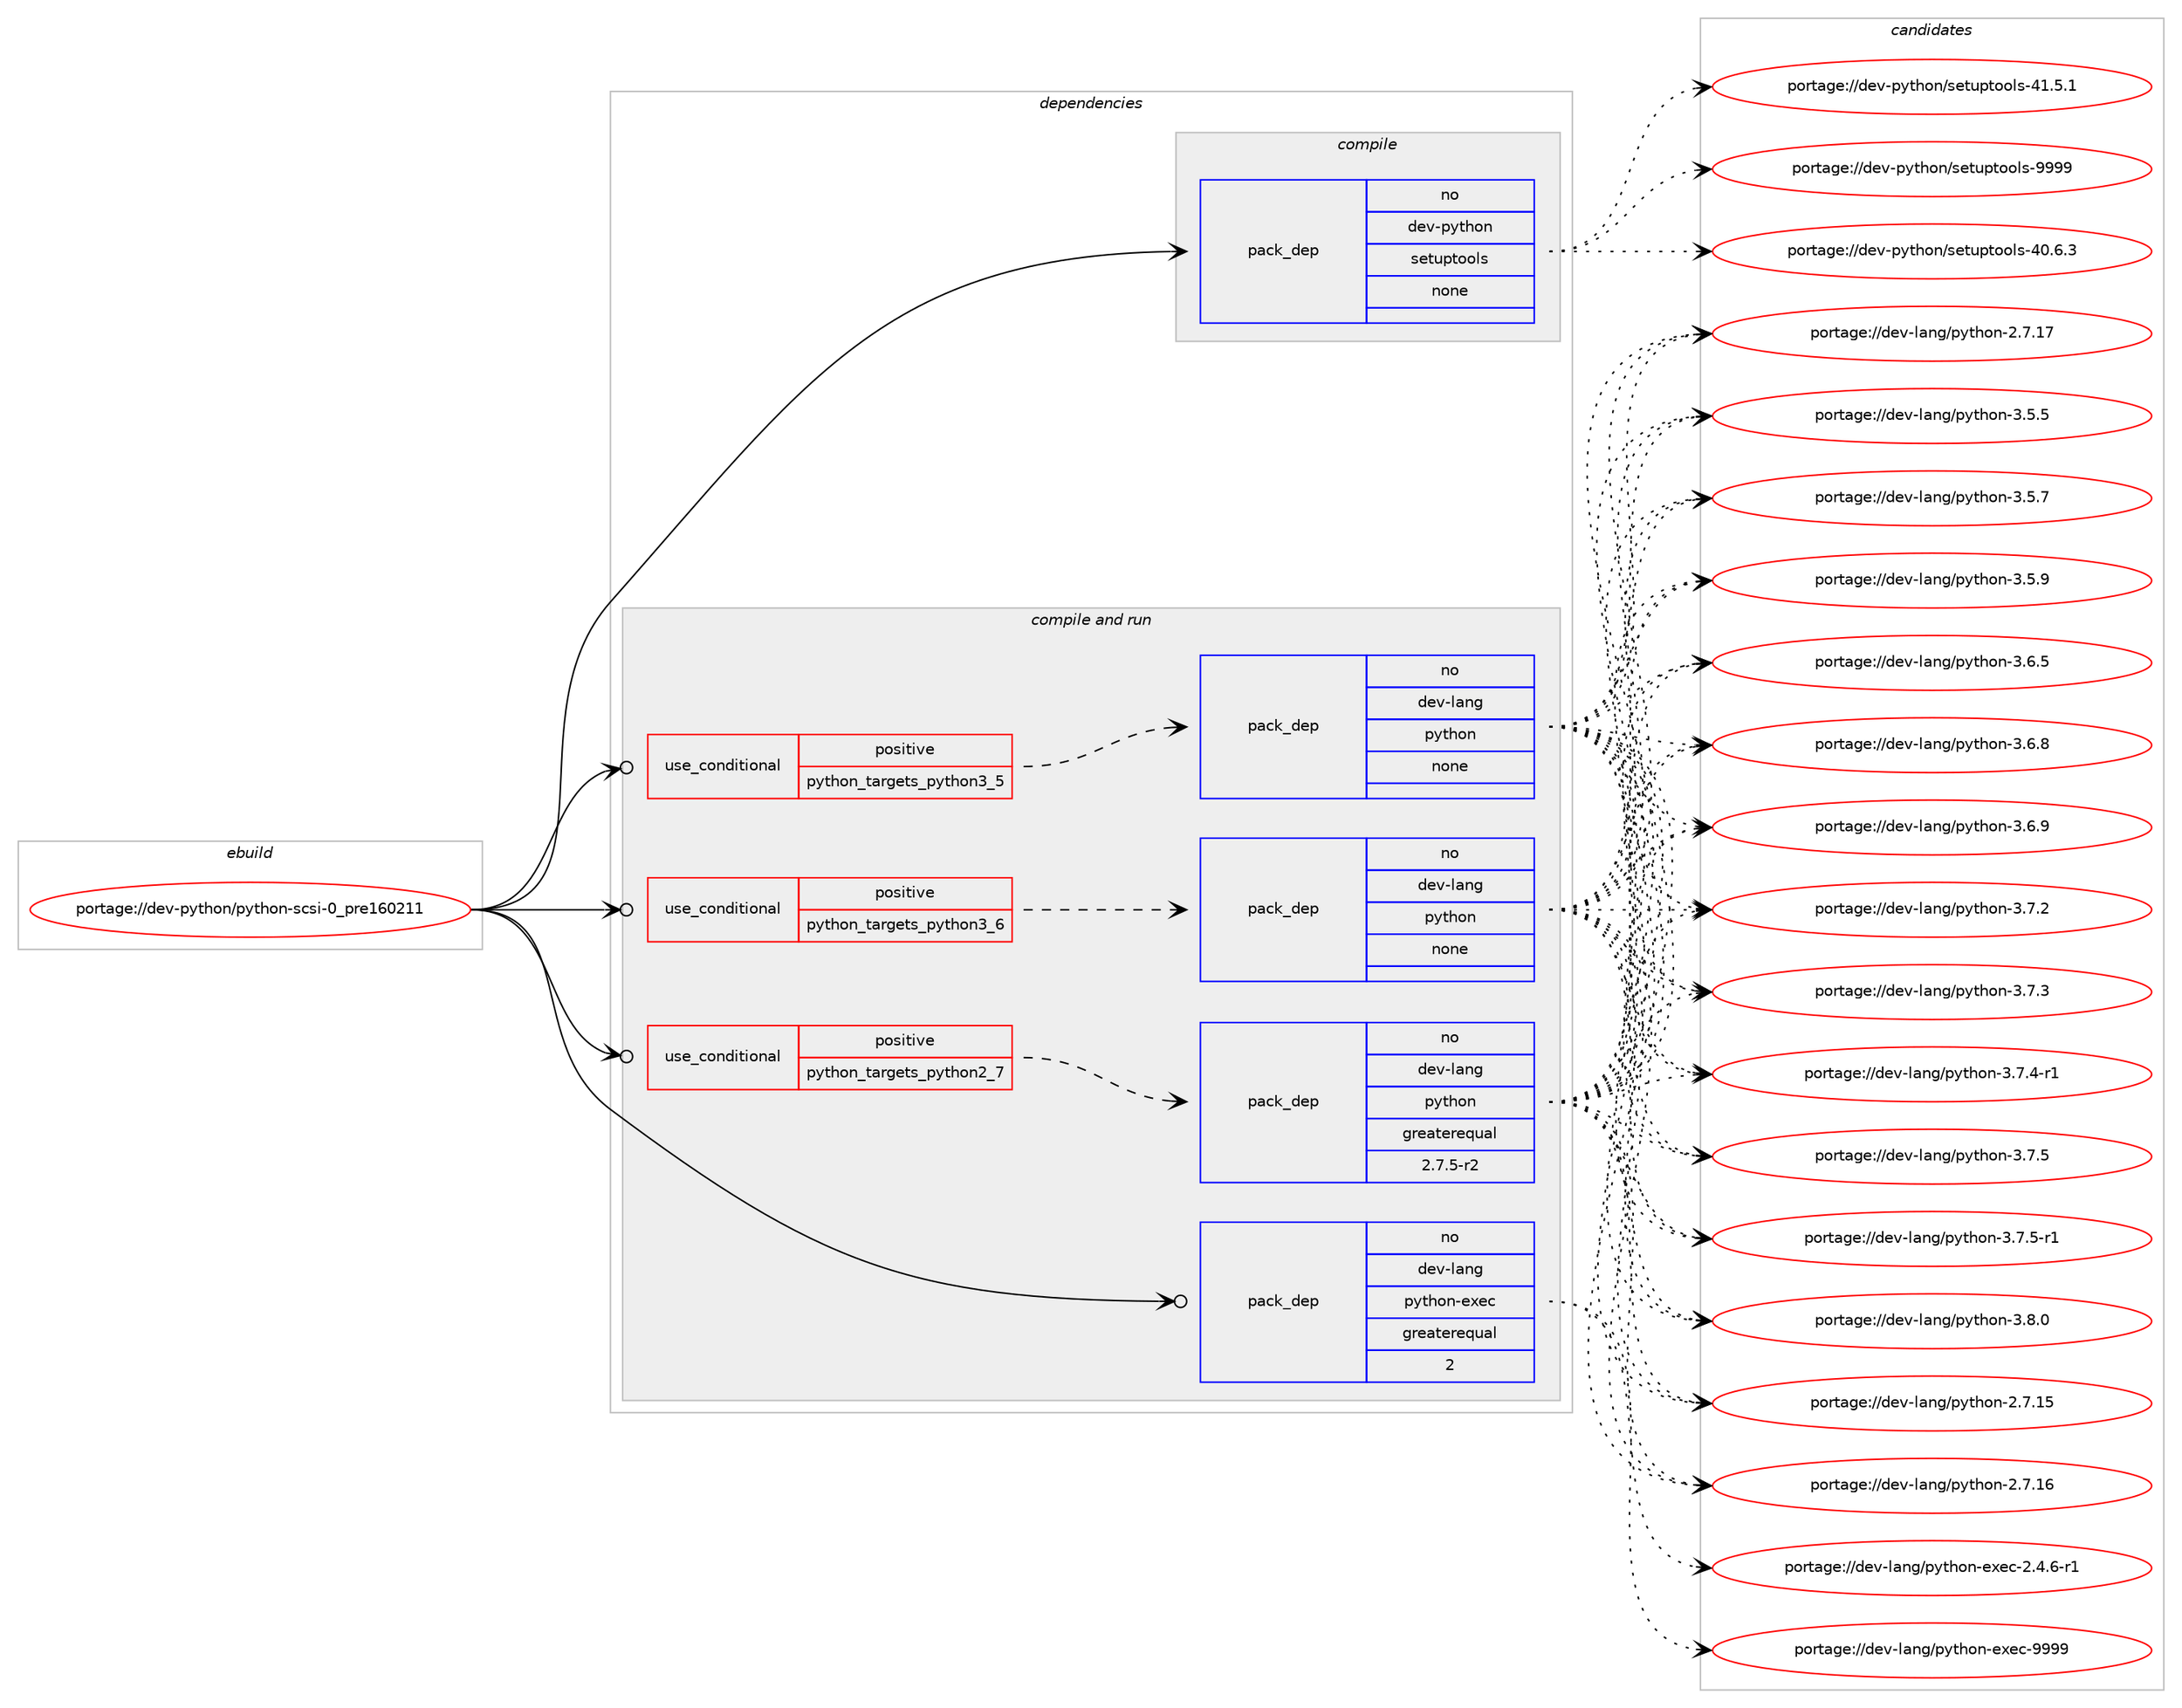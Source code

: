 digraph prolog {

# *************
# Graph options
# *************

newrank=true;
concentrate=true;
compound=true;
graph [rankdir=LR,fontname=Helvetica,fontsize=10,ranksep=1.5];#, ranksep=2.5, nodesep=0.2];
edge  [arrowhead=vee];
node  [fontname=Helvetica,fontsize=10];

# **********
# The ebuild
# **********

subgraph cluster_leftcol {
color=gray;
rank=same;
label=<<i>ebuild</i>>;
id [label="portage://dev-python/python-scsi-0_pre160211", color=red, width=4, href="../dev-python/python-scsi-0_pre160211.svg"];
}

# ****************
# The dependencies
# ****************

subgraph cluster_midcol {
color=gray;
label=<<i>dependencies</i>>;
subgraph cluster_compile {
fillcolor="#eeeeee";
style=filled;
label=<<i>compile</i>>;
subgraph pack127252 {
dependency167827 [label=<<TABLE BORDER="0" CELLBORDER="1" CELLSPACING="0" CELLPADDING="4" WIDTH="220"><TR><TD ROWSPAN="6" CELLPADDING="30">pack_dep</TD></TR><TR><TD WIDTH="110">no</TD></TR><TR><TD>dev-python</TD></TR><TR><TD>setuptools</TD></TR><TR><TD>none</TD></TR><TR><TD></TD></TR></TABLE>>, shape=none, color=blue];
}
id:e -> dependency167827:w [weight=20,style="solid",arrowhead="vee"];
}
subgraph cluster_compileandrun {
fillcolor="#eeeeee";
style=filled;
label=<<i>compile and run</i>>;
subgraph cond37182 {
dependency167828 [label=<<TABLE BORDER="0" CELLBORDER="1" CELLSPACING="0" CELLPADDING="4"><TR><TD ROWSPAN="3" CELLPADDING="10">use_conditional</TD></TR><TR><TD>positive</TD></TR><TR><TD>python_targets_python2_7</TD></TR></TABLE>>, shape=none, color=red];
subgraph pack127253 {
dependency167829 [label=<<TABLE BORDER="0" CELLBORDER="1" CELLSPACING="0" CELLPADDING="4" WIDTH="220"><TR><TD ROWSPAN="6" CELLPADDING="30">pack_dep</TD></TR><TR><TD WIDTH="110">no</TD></TR><TR><TD>dev-lang</TD></TR><TR><TD>python</TD></TR><TR><TD>greaterequal</TD></TR><TR><TD>2.7.5-r2</TD></TR></TABLE>>, shape=none, color=blue];
}
dependency167828:e -> dependency167829:w [weight=20,style="dashed",arrowhead="vee"];
}
id:e -> dependency167828:w [weight=20,style="solid",arrowhead="odotvee"];
subgraph cond37183 {
dependency167830 [label=<<TABLE BORDER="0" CELLBORDER="1" CELLSPACING="0" CELLPADDING="4"><TR><TD ROWSPAN="3" CELLPADDING="10">use_conditional</TD></TR><TR><TD>positive</TD></TR><TR><TD>python_targets_python3_5</TD></TR></TABLE>>, shape=none, color=red];
subgraph pack127254 {
dependency167831 [label=<<TABLE BORDER="0" CELLBORDER="1" CELLSPACING="0" CELLPADDING="4" WIDTH="220"><TR><TD ROWSPAN="6" CELLPADDING="30">pack_dep</TD></TR><TR><TD WIDTH="110">no</TD></TR><TR><TD>dev-lang</TD></TR><TR><TD>python</TD></TR><TR><TD>none</TD></TR><TR><TD></TD></TR></TABLE>>, shape=none, color=blue];
}
dependency167830:e -> dependency167831:w [weight=20,style="dashed",arrowhead="vee"];
}
id:e -> dependency167830:w [weight=20,style="solid",arrowhead="odotvee"];
subgraph cond37184 {
dependency167832 [label=<<TABLE BORDER="0" CELLBORDER="1" CELLSPACING="0" CELLPADDING="4"><TR><TD ROWSPAN="3" CELLPADDING="10">use_conditional</TD></TR><TR><TD>positive</TD></TR><TR><TD>python_targets_python3_6</TD></TR></TABLE>>, shape=none, color=red];
subgraph pack127255 {
dependency167833 [label=<<TABLE BORDER="0" CELLBORDER="1" CELLSPACING="0" CELLPADDING="4" WIDTH="220"><TR><TD ROWSPAN="6" CELLPADDING="30">pack_dep</TD></TR><TR><TD WIDTH="110">no</TD></TR><TR><TD>dev-lang</TD></TR><TR><TD>python</TD></TR><TR><TD>none</TD></TR><TR><TD></TD></TR></TABLE>>, shape=none, color=blue];
}
dependency167832:e -> dependency167833:w [weight=20,style="dashed",arrowhead="vee"];
}
id:e -> dependency167832:w [weight=20,style="solid",arrowhead="odotvee"];
subgraph pack127256 {
dependency167834 [label=<<TABLE BORDER="0" CELLBORDER="1" CELLSPACING="0" CELLPADDING="4" WIDTH="220"><TR><TD ROWSPAN="6" CELLPADDING="30">pack_dep</TD></TR><TR><TD WIDTH="110">no</TD></TR><TR><TD>dev-lang</TD></TR><TR><TD>python-exec</TD></TR><TR><TD>greaterequal</TD></TR><TR><TD>2</TD></TR></TABLE>>, shape=none, color=blue];
}
id:e -> dependency167834:w [weight=20,style="solid",arrowhead="odotvee"];
}
subgraph cluster_run {
fillcolor="#eeeeee";
style=filled;
label=<<i>run</i>>;
}
}

# **************
# The candidates
# **************

subgraph cluster_choices {
rank=same;
color=gray;
label=<<i>candidates</i>>;

subgraph choice127252 {
color=black;
nodesep=1;
choiceportage100101118451121211161041111104711510111611711211611111110811545524846544651 [label="portage://dev-python/setuptools-40.6.3", color=red, width=4,href="../dev-python/setuptools-40.6.3.svg"];
choiceportage100101118451121211161041111104711510111611711211611111110811545524946534649 [label="portage://dev-python/setuptools-41.5.1", color=red, width=4,href="../dev-python/setuptools-41.5.1.svg"];
choiceportage10010111845112121116104111110471151011161171121161111111081154557575757 [label="portage://dev-python/setuptools-9999", color=red, width=4,href="../dev-python/setuptools-9999.svg"];
dependency167827:e -> choiceportage100101118451121211161041111104711510111611711211611111110811545524846544651:w [style=dotted,weight="100"];
dependency167827:e -> choiceportage100101118451121211161041111104711510111611711211611111110811545524946534649:w [style=dotted,weight="100"];
dependency167827:e -> choiceportage10010111845112121116104111110471151011161171121161111111081154557575757:w [style=dotted,weight="100"];
}
subgraph choice127253 {
color=black;
nodesep=1;
choiceportage10010111845108971101034711212111610411111045504655464953 [label="portage://dev-lang/python-2.7.15", color=red, width=4,href="../dev-lang/python-2.7.15.svg"];
choiceportage10010111845108971101034711212111610411111045504655464954 [label="portage://dev-lang/python-2.7.16", color=red, width=4,href="../dev-lang/python-2.7.16.svg"];
choiceportage10010111845108971101034711212111610411111045504655464955 [label="portage://dev-lang/python-2.7.17", color=red, width=4,href="../dev-lang/python-2.7.17.svg"];
choiceportage100101118451089711010347112121116104111110455146534653 [label="portage://dev-lang/python-3.5.5", color=red, width=4,href="../dev-lang/python-3.5.5.svg"];
choiceportage100101118451089711010347112121116104111110455146534655 [label="portage://dev-lang/python-3.5.7", color=red, width=4,href="../dev-lang/python-3.5.7.svg"];
choiceportage100101118451089711010347112121116104111110455146534657 [label="portage://dev-lang/python-3.5.9", color=red, width=4,href="../dev-lang/python-3.5.9.svg"];
choiceportage100101118451089711010347112121116104111110455146544653 [label="portage://dev-lang/python-3.6.5", color=red, width=4,href="../dev-lang/python-3.6.5.svg"];
choiceportage100101118451089711010347112121116104111110455146544656 [label="portage://dev-lang/python-3.6.8", color=red, width=4,href="../dev-lang/python-3.6.8.svg"];
choiceportage100101118451089711010347112121116104111110455146544657 [label="portage://dev-lang/python-3.6.9", color=red, width=4,href="../dev-lang/python-3.6.9.svg"];
choiceportage100101118451089711010347112121116104111110455146554650 [label="portage://dev-lang/python-3.7.2", color=red, width=4,href="../dev-lang/python-3.7.2.svg"];
choiceportage100101118451089711010347112121116104111110455146554651 [label="portage://dev-lang/python-3.7.3", color=red, width=4,href="../dev-lang/python-3.7.3.svg"];
choiceportage1001011184510897110103471121211161041111104551465546524511449 [label="portage://dev-lang/python-3.7.4-r1", color=red, width=4,href="../dev-lang/python-3.7.4-r1.svg"];
choiceportage100101118451089711010347112121116104111110455146554653 [label="portage://dev-lang/python-3.7.5", color=red, width=4,href="../dev-lang/python-3.7.5.svg"];
choiceportage1001011184510897110103471121211161041111104551465546534511449 [label="portage://dev-lang/python-3.7.5-r1", color=red, width=4,href="../dev-lang/python-3.7.5-r1.svg"];
choiceportage100101118451089711010347112121116104111110455146564648 [label="portage://dev-lang/python-3.8.0", color=red, width=4,href="../dev-lang/python-3.8.0.svg"];
dependency167829:e -> choiceportage10010111845108971101034711212111610411111045504655464953:w [style=dotted,weight="100"];
dependency167829:e -> choiceportage10010111845108971101034711212111610411111045504655464954:w [style=dotted,weight="100"];
dependency167829:e -> choiceportage10010111845108971101034711212111610411111045504655464955:w [style=dotted,weight="100"];
dependency167829:e -> choiceportage100101118451089711010347112121116104111110455146534653:w [style=dotted,weight="100"];
dependency167829:e -> choiceportage100101118451089711010347112121116104111110455146534655:w [style=dotted,weight="100"];
dependency167829:e -> choiceportage100101118451089711010347112121116104111110455146534657:w [style=dotted,weight="100"];
dependency167829:e -> choiceportage100101118451089711010347112121116104111110455146544653:w [style=dotted,weight="100"];
dependency167829:e -> choiceportage100101118451089711010347112121116104111110455146544656:w [style=dotted,weight="100"];
dependency167829:e -> choiceportage100101118451089711010347112121116104111110455146544657:w [style=dotted,weight="100"];
dependency167829:e -> choiceportage100101118451089711010347112121116104111110455146554650:w [style=dotted,weight="100"];
dependency167829:e -> choiceportage100101118451089711010347112121116104111110455146554651:w [style=dotted,weight="100"];
dependency167829:e -> choiceportage1001011184510897110103471121211161041111104551465546524511449:w [style=dotted,weight="100"];
dependency167829:e -> choiceportage100101118451089711010347112121116104111110455146554653:w [style=dotted,weight="100"];
dependency167829:e -> choiceportage1001011184510897110103471121211161041111104551465546534511449:w [style=dotted,weight="100"];
dependency167829:e -> choiceportage100101118451089711010347112121116104111110455146564648:w [style=dotted,weight="100"];
}
subgraph choice127254 {
color=black;
nodesep=1;
choiceportage10010111845108971101034711212111610411111045504655464953 [label="portage://dev-lang/python-2.7.15", color=red, width=4,href="../dev-lang/python-2.7.15.svg"];
choiceportage10010111845108971101034711212111610411111045504655464954 [label="portage://dev-lang/python-2.7.16", color=red, width=4,href="../dev-lang/python-2.7.16.svg"];
choiceportage10010111845108971101034711212111610411111045504655464955 [label="portage://dev-lang/python-2.7.17", color=red, width=4,href="../dev-lang/python-2.7.17.svg"];
choiceportage100101118451089711010347112121116104111110455146534653 [label="portage://dev-lang/python-3.5.5", color=red, width=4,href="../dev-lang/python-3.5.5.svg"];
choiceportage100101118451089711010347112121116104111110455146534655 [label="portage://dev-lang/python-3.5.7", color=red, width=4,href="../dev-lang/python-3.5.7.svg"];
choiceportage100101118451089711010347112121116104111110455146534657 [label="portage://dev-lang/python-3.5.9", color=red, width=4,href="../dev-lang/python-3.5.9.svg"];
choiceportage100101118451089711010347112121116104111110455146544653 [label="portage://dev-lang/python-3.6.5", color=red, width=4,href="../dev-lang/python-3.6.5.svg"];
choiceportage100101118451089711010347112121116104111110455146544656 [label="portage://dev-lang/python-3.6.8", color=red, width=4,href="../dev-lang/python-3.6.8.svg"];
choiceportage100101118451089711010347112121116104111110455146544657 [label="portage://dev-lang/python-3.6.9", color=red, width=4,href="../dev-lang/python-3.6.9.svg"];
choiceportage100101118451089711010347112121116104111110455146554650 [label="portage://dev-lang/python-3.7.2", color=red, width=4,href="../dev-lang/python-3.7.2.svg"];
choiceportage100101118451089711010347112121116104111110455146554651 [label="portage://dev-lang/python-3.7.3", color=red, width=4,href="../dev-lang/python-3.7.3.svg"];
choiceportage1001011184510897110103471121211161041111104551465546524511449 [label="portage://dev-lang/python-3.7.4-r1", color=red, width=4,href="../dev-lang/python-3.7.4-r1.svg"];
choiceportage100101118451089711010347112121116104111110455146554653 [label="portage://dev-lang/python-3.7.5", color=red, width=4,href="../dev-lang/python-3.7.5.svg"];
choiceportage1001011184510897110103471121211161041111104551465546534511449 [label="portage://dev-lang/python-3.7.5-r1", color=red, width=4,href="../dev-lang/python-3.7.5-r1.svg"];
choiceportage100101118451089711010347112121116104111110455146564648 [label="portage://dev-lang/python-3.8.0", color=red, width=4,href="../dev-lang/python-3.8.0.svg"];
dependency167831:e -> choiceportage10010111845108971101034711212111610411111045504655464953:w [style=dotted,weight="100"];
dependency167831:e -> choiceportage10010111845108971101034711212111610411111045504655464954:w [style=dotted,weight="100"];
dependency167831:e -> choiceportage10010111845108971101034711212111610411111045504655464955:w [style=dotted,weight="100"];
dependency167831:e -> choiceportage100101118451089711010347112121116104111110455146534653:w [style=dotted,weight="100"];
dependency167831:e -> choiceportage100101118451089711010347112121116104111110455146534655:w [style=dotted,weight="100"];
dependency167831:e -> choiceportage100101118451089711010347112121116104111110455146534657:w [style=dotted,weight="100"];
dependency167831:e -> choiceportage100101118451089711010347112121116104111110455146544653:w [style=dotted,weight="100"];
dependency167831:e -> choiceportage100101118451089711010347112121116104111110455146544656:w [style=dotted,weight="100"];
dependency167831:e -> choiceportage100101118451089711010347112121116104111110455146544657:w [style=dotted,weight="100"];
dependency167831:e -> choiceportage100101118451089711010347112121116104111110455146554650:w [style=dotted,weight="100"];
dependency167831:e -> choiceportage100101118451089711010347112121116104111110455146554651:w [style=dotted,weight="100"];
dependency167831:e -> choiceportage1001011184510897110103471121211161041111104551465546524511449:w [style=dotted,weight="100"];
dependency167831:e -> choiceportage100101118451089711010347112121116104111110455146554653:w [style=dotted,weight="100"];
dependency167831:e -> choiceportage1001011184510897110103471121211161041111104551465546534511449:w [style=dotted,weight="100"];
dependency167831:e -> choiceportage100101118451089711010347112121116104111110455146564648:w [style=dotted,weight="100"];
}
subgraph choice127255 {
color=black;
nodesep=1;
choiceportage10010111845108971101034711212111610411111045504655464953 [label="portage://dev-lang/python-2.7.15", color=red, width=4,href="../dev-lang/python-2.7.15.svg"];
choiceportage10010111845108971101034711212111610411111045504655464954 [label="portage://dev-lang/python-2.7.16", color=red, width=4,href="../dev-lang/python-2.7.16.svg"];
choiceportage10010111845108971101034711212111610411111045504655464955 [label="portage://dev-lang/python-2.7.17", color=red, width=4,href="../dev-lang/python-2.7.17.svg"];
choiceportage100101118451089711010347112121116104111110455146534653 [label="portage://dev-lang/python-3.5.5", color=red, width=4,href="../dev-lang/python-3.5.5.svg"];
choiceportage100101118451089711010347112121116104111110455146534655 [label="portage://dev-lang/python-3.5.7", color=red, width=4,href="../dev-lang/python-3.5.7.svg"];
choiceportage100101118451089711010347112121116104111110455146534657 [label="portage://dev-lang/python-3.5.9", color=red, width=4,href="../dev-lang/python-3.5.9.svg"];
choiceportage100101118451089711010347112121116104111110455146544653 [label="portage://dev-lang/python-3.6.5", color=red, width=4,href="../dev-lang/python-3.6.5.svg"];
choiceportage100101118451089711010347112121116104111110455146544656 [label="portage://dev-lang/python-3.6.8", color=red, width=4,href="../dev-lang/python-3.6.8.svg"];
choiceportage100101118451089711010347112121116104111110455146544657 [label="portage://dev-lang/python-3.6.9", color=red, width=4,href="../dev-lang/python-3.6.9.svg"];
choiceportage100101118451089711010347112121116104111110455146554650 [label="portage://dev-lang/python-3.7.2", color=red, width=4,href="../dev-lang/python-3.7.2.svg"];
choiceportage100101118451089711010347112121116104111110455146554651 [label="portage://dev-lang/python-3.7.3", color=red, width=4,href="../dev-lang/python-3.7.3.svg"];
choiceportage1001011184510897110103471121211161041111104551465546524511449 [label="portage://dev-lang/python-3.7.4-r1", color=red, width=4,href="../dev-lang/python-3.7.4-r1.svg"];
choiceportage100101118451089711010347112121116104111110455146554653 [label="portage://dev-lang/python-3.7.5", color=red, width=4,href="../dev-lang/python-3.7.5.svg"];
choiceportage1001011184510897110103471121211161041111104551465546534511449 [label="portage://dev-lang/python-3.7.5-r1", color=red, width=4,href="../dev-lang/python-3.7.5-r1.svg"];
choiceportage100101118451089711010347112121116104111110455146564648 [label="portage://dev-lang/python-3.8.0", color=red, width=4,href="../dev-lang/python-3.8.0.svg"];
dependency167833:e -> choiceportage10010111845108971101034711212111610411111045504655464953:w [style=dotted,weight="100"];
dependency167833:e -> choiceportage10010111845108971101034711212111610411111045504655464954:w [style=dotted,weight="100"];
dependency167833:e -> choiceportage10010111845108971101034711212111610411111045504655464955:w [style=dotted,weight="100"];
dependency167833:e -> choiceportage100101118451089711010347112121116104111110455146534653:w [style=dotted,weight="100"];
dependency167833:e -> choiceportage100101118451089711010347112121116104111110455146534655:w [style=dotted,weight="100"];
dependency167833:e -> choiceportage100101118451089711010347112121116104111110455146534657:w [style=dotted,weight="100"];
dependency167833:e -> choiceportage100101118451089711010347112121116104111110455146544653:w [style=dotted,weight="100"];
dependency167833:e -> choiceportage100101118451089711010347112121116104111110455146544656:w [style=dotted,weight="100"];
dependency167833:e -> choiceportage100101118451089711010347112121116104111110455146544657:w [style=dotted,weight="100"];
dependency167833:e -> choiceportage100101118451089711010347112121116104111110455146554650:w [style=dotted,weight="100"];
dependency167833:e -> choiceportage100101118451089711010347112121116104111110455146554651:w [style=dotted,weight="100"];
dependency167833:e -> choiceportage1001011184510897110103471121211161041111104551465546524511449:w [style=dotted,weight="100"];
dependency167833:e -> choiceportage100101118451089711010347112121116104111110455146554653:w [style=dotted,weight="100"];
dependency167833:e -> choiceportage1001011184510897110103471121211161041111104551465546534511449:w [style=dotted,weight="100"];
dependency167833:e -> choiceportage100101118451089711010347112121116104111110455146564648:w [style=dotted,weight="100"];
}
subgraph choice127256 {
color=black;
nodesep=1;
choiceportage10010111845108971101034711212111610411111045101120101994550465246544511449 [label="portage://dev-lang/python-exec-2.4.6-r1", color=red, width=4,href="../dev-lang/python-exec-2.4.6-r1.svg"];
choiceportage10010111845108971101034711212111610411111045101120101994557575757 [label="portage://dev-lang/python-exec-9999", color=red, width=4,href="../dev-lang/python-exec-9999.svg"];
dependency167834:e -> choiceportage10010111845108971101034711212111610411111045101120101994550465246544511449:w [style=dotted,weight="100"];
dependency167834:e -> choiceportage10010111845108971101034711212111610411111045101120101994557575757:w [style=dotted,weight="100"];
}
}

}
